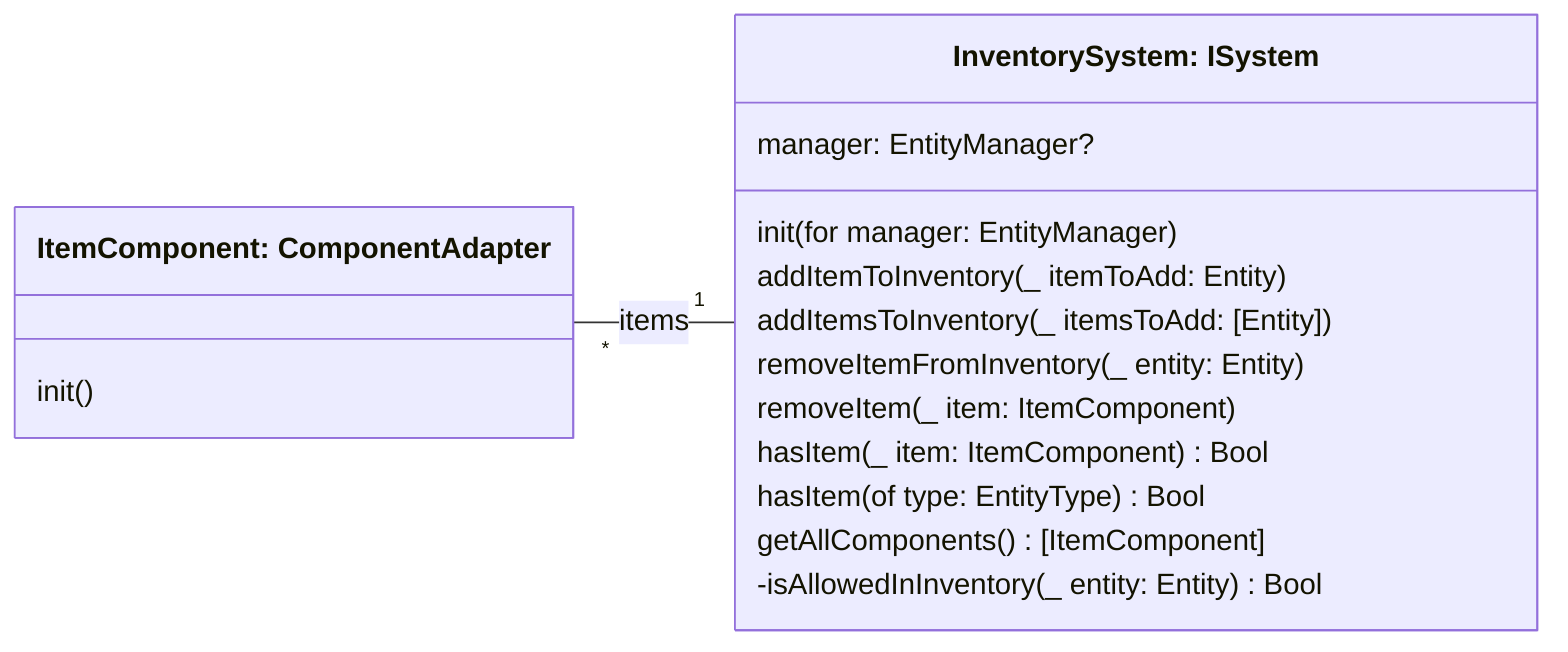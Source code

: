 classDiagram
    direction LR
    class ItemComponent["ItemComponent: ComponentAdapter"] {
        init()
    }

    class InventorySystem["InventorySystem: ISystem"] {
        manager: EntityManager?
        init(for manager: EntityManager)
        addItemToInventory(_ itemToAdd: Entity)
        addItemsToInventory(_ itemsToAdd: [Entity])
        removeItemFromInventory(_ entity: Entity)
        removeItem(_ item: ItemComponent)
        hasItem(_ item: ItemComponent) Bool
        hasItem(of type: EntityType) Bool
        getAllComponents() [ItemComponent]
        -isAllowedInInventory(_ entity: Entity) Bool
    }

    ItemComponent "*" -- "1" InventorySystem: items